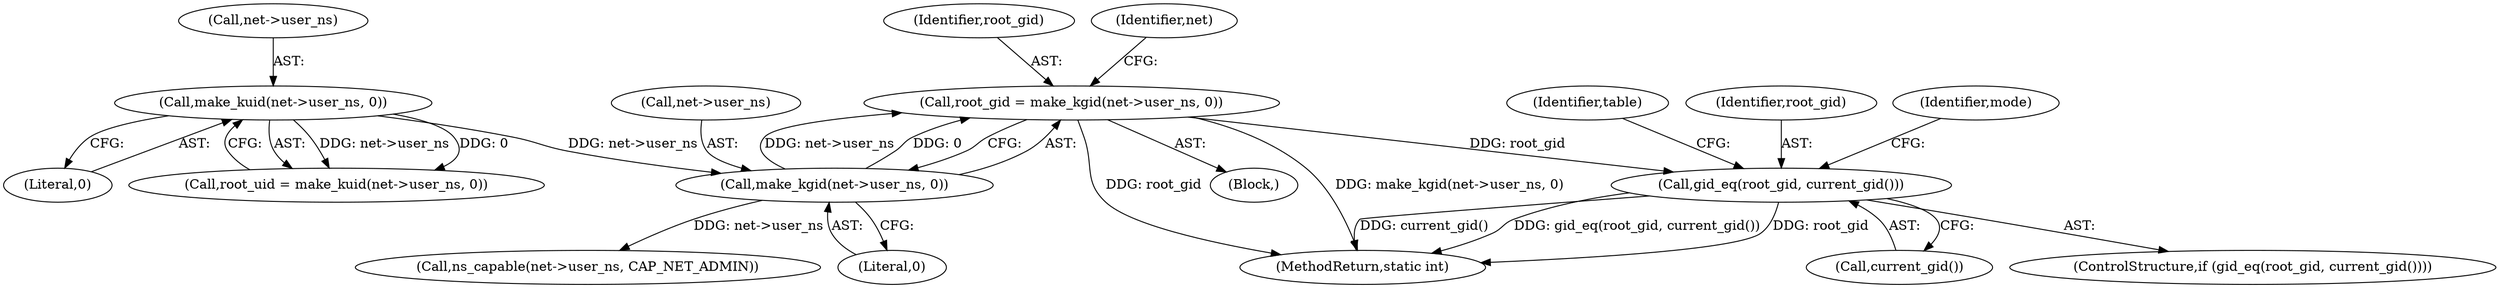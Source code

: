 digraph "1_linux_2433c8f094a008895e66f25bd1773cdb01c91d01@del" {
"1000154" [label="(Call,gid_eq(root_gid, current_gid()))"];
"1000115" [label="(Call,root_gid = make_kgid(net->user_ns, 0))"];
"1000117" [label="(Call,make_kgid(net->user_ns, 0))"];
"1000109" [label="(Call,make_kuid(net->user_ns, 0))"];
"1000121" [label="(Literal,0)"];
"1000156" [label="(Call,current_gid())"];
"1000107" [label="(Call,root_uid = make_kuid(net->user_ns, 0))"];
"1000110" [label="(Call,net->user_ns)"];
"1000126" [label="(Identifier,net)"];
"1000109" [label="(Call,make_kuid(net->user_ns, 0))"];
"1000115" [label="(Call,root_gid = make_kgid(net->user_ns, 0))"];
"1000116" [label="(Identifier,root_gid)"];
"1000153" [label="(ControlStructure,if (gid_eq(root_gid, current_gid())))"];
"1000176" [label="(Identifier,table)"];
"1000113" [label="(Literal,0)"];
"1000154" [label="(Call,gid_eq(root_gid, current_gid()))"];
"1000155" [label="(Identifier,root_gid)"];
"1000118" [label="(Call,net->user_ns)"];
"1000160" [label="(Identifier,mode)"];
"1000178" [label="(MethodReturn,static int)"];
"1000124" [label="(Call,ns_capable(net->user_ns, CAP_NET_ADMIN))"];
"1000105" [label="(Block,)"];
"1000117" [label="(Call,make_kgid(net->user_ns, 0))"];
"1000154" -> "1000153"  [label="AST: "];
"1000154" -> "1000156"  [label="CFG: "];
"1000155" -> "1000154"  [label="AST: "];
"1000156" -> "1000154"  [label="AST: "];
"1000160" -> "1000154"  [label="CFG: "];
"1000176" -> "1000154"  [label="CFG: "];
"1000154" -> "1000178"  [label="DDG: gid_eq(root_gid, current_gid())"];
"1000154" -> "1000178"  [label="DDG: root_gid"];
"1000154" -> "1000178"  [label="DDG: current_gid()"];
"1000115" -> "1000154"  [label="DDG: root_gid"];
"1000115" -> "1000105"  [label="AST: "];
"1000115" -> "1000117"  [label="CFG: "];
"1000116" -> "1000115"  [label="AST: "];
"1000117" -> "1000115"  [label="AST: "];
"1000126" -> "1000115"  [label="CFG: "];
"1000115" -> "1000178"  [label="DDG: make_kgid(net->user_ns, 0)"];
"1000115" -> "1000178"  [label="DDG: root_gid"];
"1000117" -> "1000115"  [label="DDG: net->user_ns"];
"1000117" -> "1000115"  [label="DDG: 0"];
"1000117" -> "1000121"  [label="CFG: "];
"1000118" -> "1000117"  [label="AST: "];
"1000121" -> "1000117"  [label="AST: "];
"1000109" -> "1000117"  [label="DDG: net->user_ns"];
"1000117" -> "1000124"  [label="DDG: net->user_ns"];
"1000109" -> "1000107"  [label="AST: "];
"1000109" -> "1000113"  [label="CFG: "];
"1000110" -> "1000109"  [label="AST: "];
"1000113" -> "1000109"  [label="AST: "];
"1000107" -> "1000109"  [label="CFG: "];
"1000109" -> "1000107"  [label="DDG: net->user_ns"];
"1000109" -> "1000107"  [label="DDG: 0"];
}
